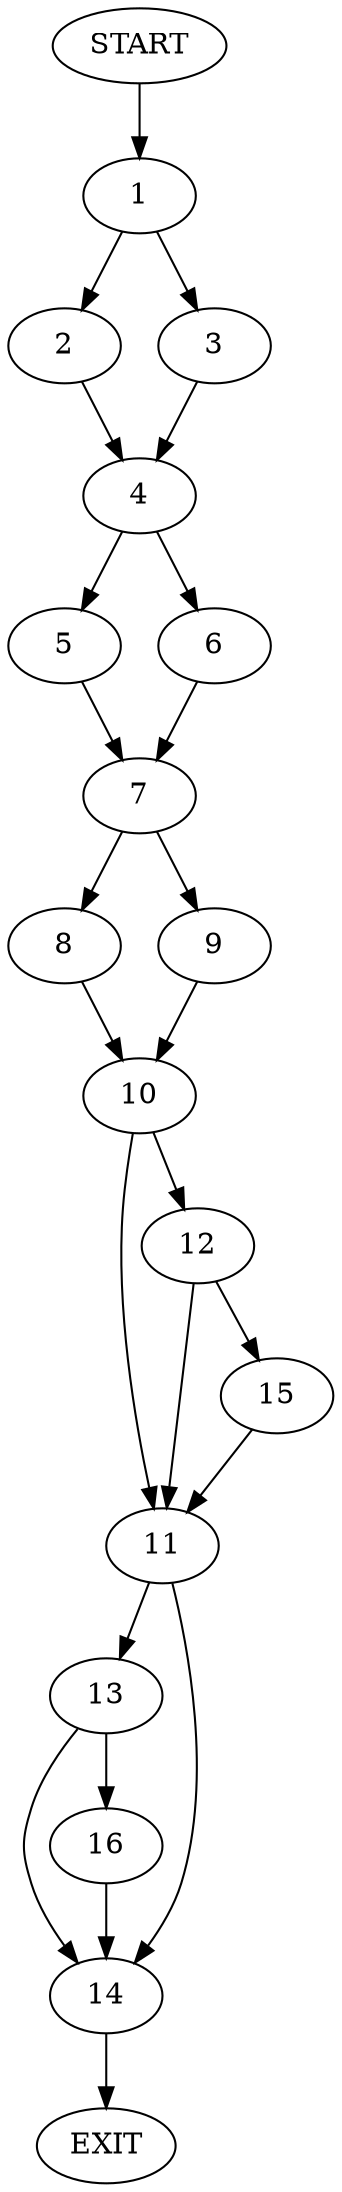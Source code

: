 digraph {
0 [label="START"]
17 [label="EXIT"]
0 -> 1
1 -> 2
1 -> 3
2 -> 4
3 -> 4
4 -> 5
4 -> 6
6 -> 7
5 -> 7
7 -> 8
7 -> 9
9 -> 10
8 -> 10
10 -> 11
10 -> 12
11 -> 13
11 -> 14
12 -> 15
12 -> 11
15 -> 11
13 -> 16
13 -> 14
14 -> 17
16 -> 14
}

